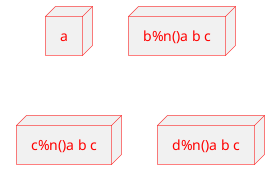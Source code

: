 {
  "sha1": "9e31dcxmesx13phe75dksarjmzkfcdg",
  "insertion": {
    "when": "2024-05-30T20:48:21.666Z",
    "url": "https://forum.plantuml.net/13000/style-style-management-global-deployment-diagram-mindmap",
    "user": "plantuml@gmail.com"
  }
}
@startuml
node "a"
node "b%n()a b c"
<style>
node {
  FontColor green
  HorizontalAlignment right
  LineColor blue
}
</style>
node "c%n()a b c"
<style>
node {
  FontColor red
  LineColor red
}
</style>
node "d%n()a b c"
@enduml
